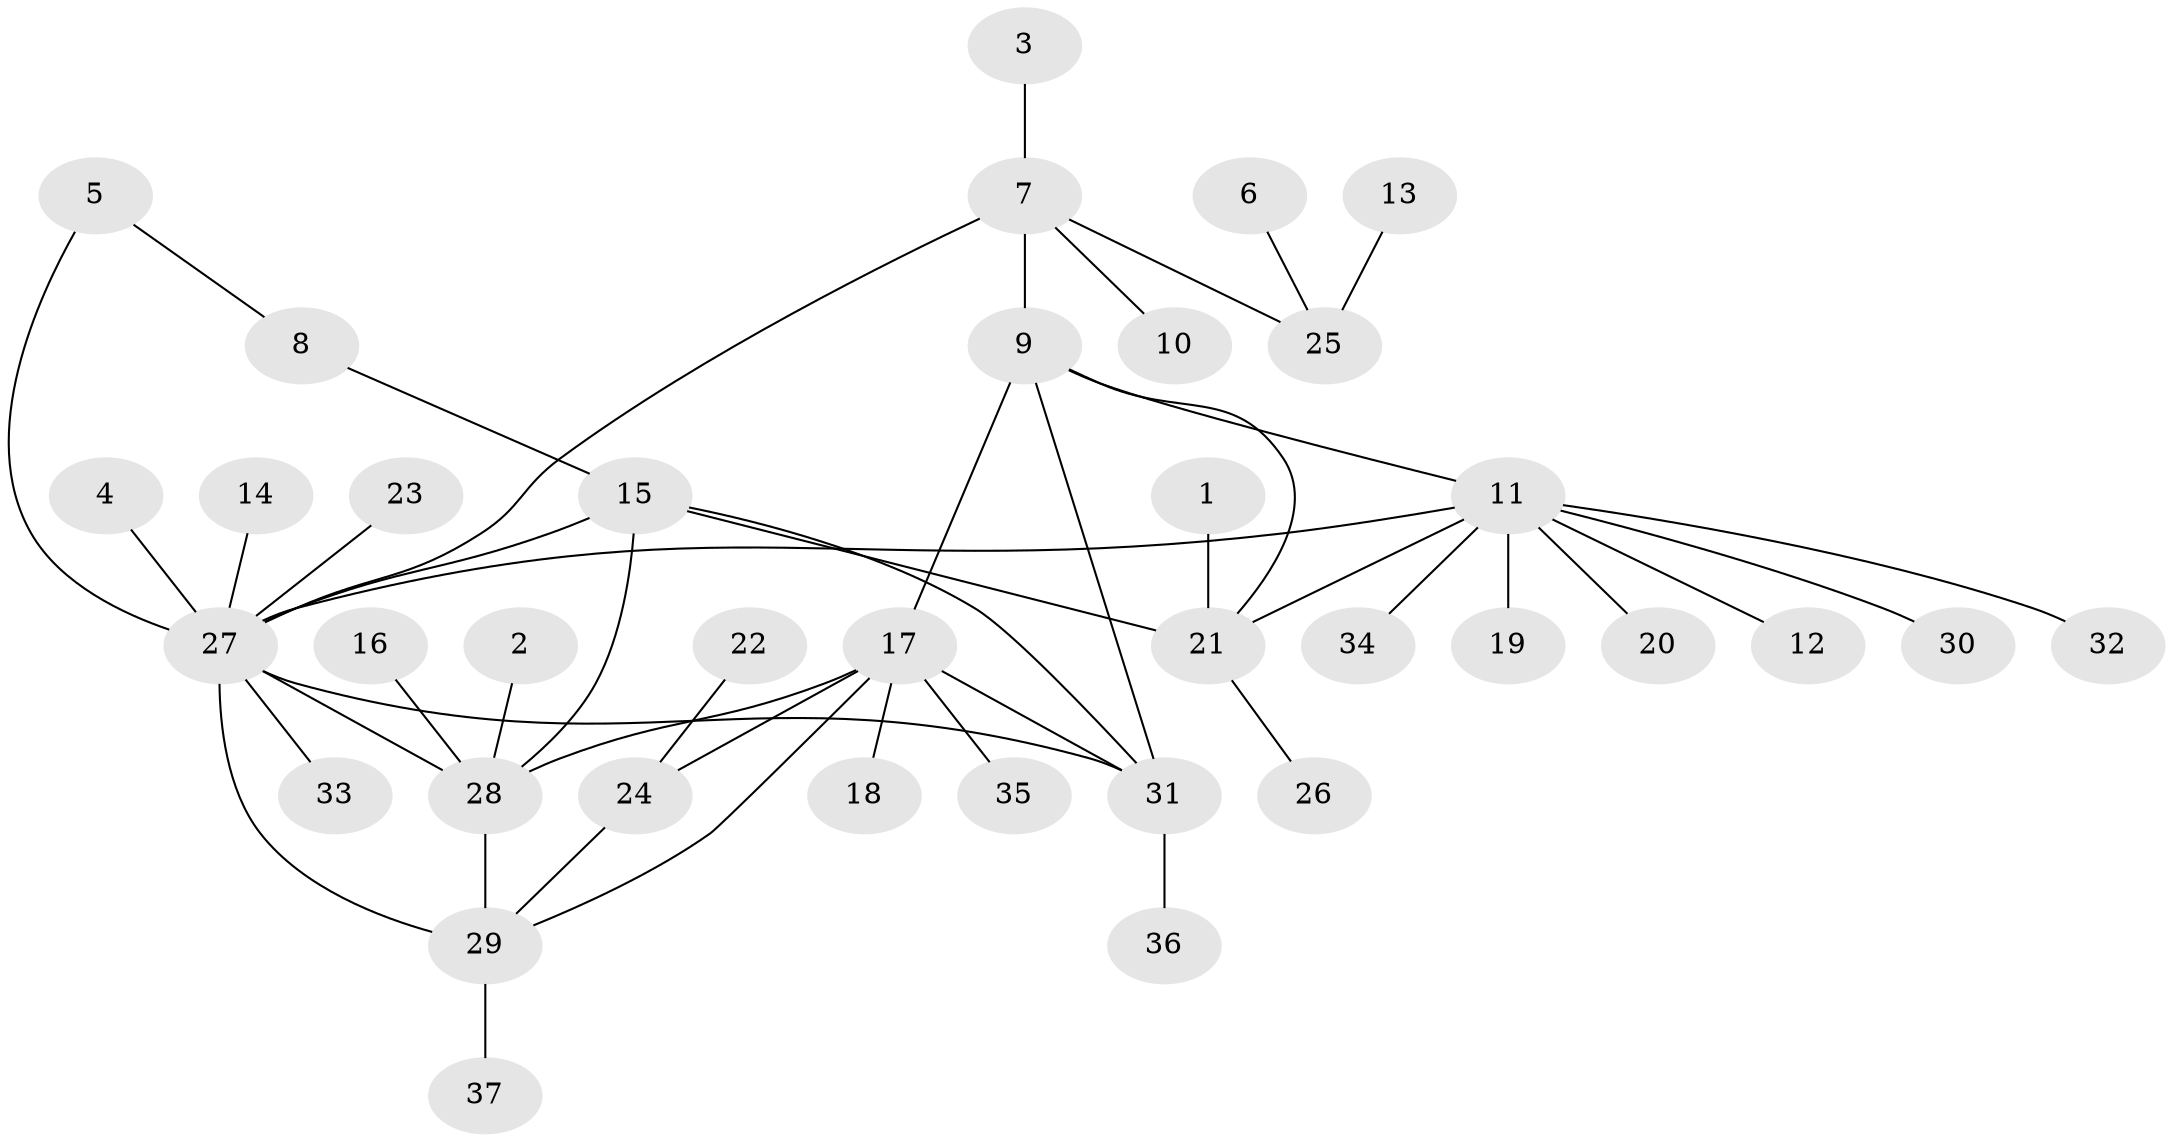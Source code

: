 // original degree distribution, {4: 0.05714285714285714, 7: 0.05714285714285714, 8: 0.05714285714285714, 3: 0.07142857142857142, 6: 0.02857142857142857, 2: 0.11428571428571428, 5: 0.02857142857142857, 1: 0.5857142857142857}
// Generated by graph-tools (version 1.1) at 2025/50/03/09/25 03:50:38]
// undirected, 37 vertices, 48 edges
graph export_dot {
graph [start="1"]
  node [color=gray90,style=filled];
  1;
  2;
  3;
  4;
  5;
  6;
  7;
  8;
  9;
  10;
  11;
  12;
  13;
  14;
  15;
  16;
  17;
  18;
  19;
  20;
  21;
  22;
  23;
  24;
  25;
  26;
  27;
  28;
  29;
  30;
  31;
  32;
  33;
  34;
  35;
  36;
  37;
  1 -- 21 [weight=1.0];
  2 -- 28 [weight=1.0];
  3 -- 7 [weight=1.0];
  4 -- 27 [weight=1.0];
  5 -- 8 [weight=1.0];
  5 -- 27 [weight=1.0];
  6 -- 25 [weight=1.0];
  7 -- 9 [weight=2.0];
  7 -- 10 [weight=1.0];
  7 -- 25 [weight=1.0];
  7 -- 27 [weight=2.0];
  8 -- 15 [weight=1.0];
  9 -- 11 [weight=1.0];
  9 -- 17 [weight=1.0];
  9 -- 21 [weight=1.0];
  9 -- 31 [weight=1.0];
  11 -- 12 [weight=1.0];
  11 -- 19 [weight=1.0];
  11 -- 20 [weight=1.0];
  11 -- 21 [weight=1.0];
  11 -- 27 [weight=1.0];
  11 -- 30 [weight=1.0];
  11 -- 32 [weight=1.0];
  11 -- 34 [weight=1.0];
  13 -- 25 [weight=1.0];
  14 -- 27 [weight=1.0];
  15 -- 21 [weight=1.0];
  15 -- 27 [weight=1.0];
  15 -- 28 [weight=2.0];
  15 -- 31 [weight=1.0];
  16 -- 28 [weight=1.0];
  17 -- 18 [weight=1.0];
  17 -- 24 [weight=1.0];
  17 -- 28 [weight=1.0];
  17 -- 29 [weight=1.0];
  17 -- 31 [weight=1.0];
  17 -- 35 [weight=1.0];
  21 -- 26 [weight=1.0];
  22 -- 24 [weight=1.0];
  23 -- 27 [weight=1.0];
  24 -- 29 [weight=1.0];
  27 -- 28 [weight=1.0];
  27 -- 29 [weight=2.0];
  27 -- 31 [weight=1.0];
  27 -- 33 [weight=1.0];
  28 -- 29 [weight=1.0];
  29 -- 37 [weight=1.0];
  31 -- 36 [weight=1.0];
}

